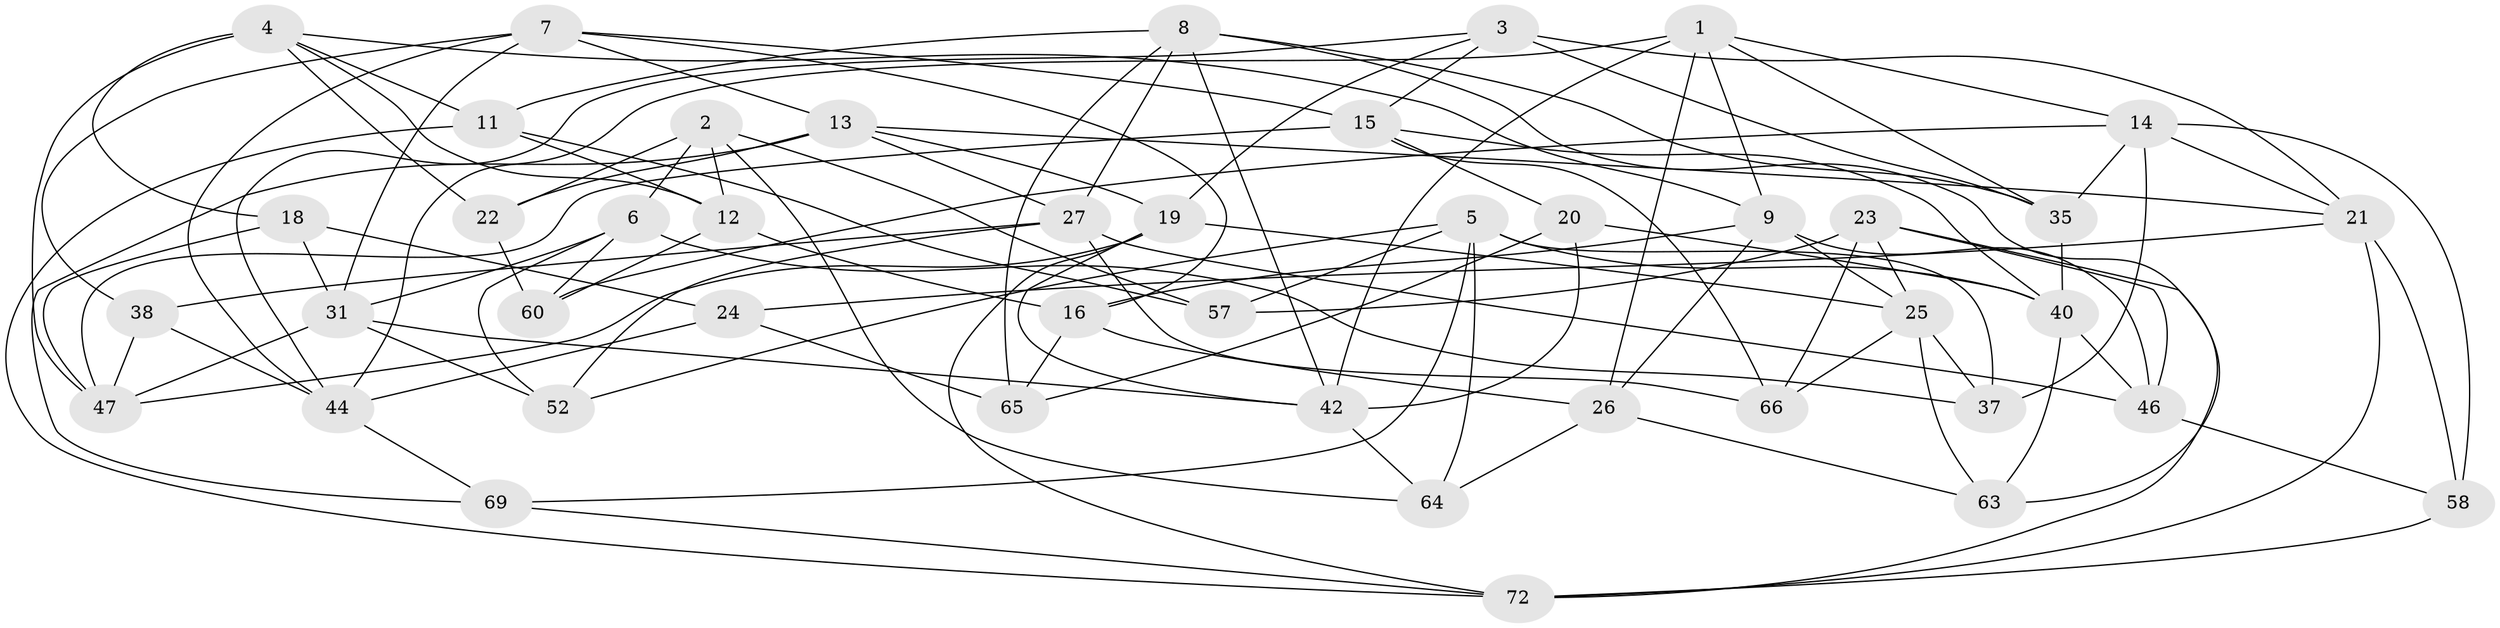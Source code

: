 // original degree distribution, {4: 1.0}
// Generated by graph-tools (version 1.1) at 2025/42/03/06/25 10:42:20]
// undirected, 44 vertices, 112 edges
graph export_dot {
graph [start="1"]
  node [color=gray90,style=filled];
  1 [super="+71"];
  2 [super="+45"];
  3 [super="+28"];
  4 [super="+53"];
  5 [super="+54"];
  6 [super="+36"];
  7 [super="+67"];
  8 [super="+10"];
  9 [super="+29"];
  11 [super="+33"];
  12 [super="+30"];
  13 [super="+17"];
  14 [super="+68"];
  15 [super="+59"];
  16 [super="+70"];
  18;
  19 [super="+34"];
  20;
  21 [super="+55"];
  22;
  23 [super="+39"];
  24;
  25 [super="+49"];
  26 [super="+43"];
  27 [super="+48"];
  31 [super="+32"];
  35 [super="+56"];
  37;
  38;
  40 [super="+41"];
  42 [super="+50"];
  44 [super="+61"];
  46 [super="+51"];
  47 [super="+62"];
  52;
  57;
  58;
  60;
  63;
  64;
  65;
  66;
  69;
  72 [super="+73"];
  1 -- 44;
  1 -- 9;
  1 -- 14;
  1 -- 26;
  1 -- 35;
  1 -- 42;
  2 -- 64;
  2 -- 6 [weight=2];
  2 -- 22;
  2 -- 57;
  2 -- 12;
  3 -- 35 [weight=2];
  3 -- 44;
  3 -- 19;
  3 -- 21;
  3 -- 15;
  4 -- 11;
  4 -- 12;
  4 -- 9;
  4 -- 18;
  4 -- 22;
  4 -- 47;
  5 -- 52;
  5 -- 64;
  5 -- 57;
  5 -- 37;
  5 -- 69;
  5 -- 40;
  6 -- 52;
  6 -- 37;
  6 -- 60;
  6 -- 31;
  7 -- 16;
  7 -- 44;
  7 -- 38;
  7 -- 13;
  7 -- 31;
  7 -- 15;
  8 -- 42;
  8 -- 63;
  8 -- 65;
  8 -- 35;
  8 -- 11;
  8 -- 27;
  9 -- 25;
  9 -- 46;
  9 -- 16;
  9 -- 26;
  11 -- 57;
  11 -- 72;
  11 -- 12 [weight=2];
  12 -- 60;
  12 -- 16;
  13 -- 21;
  13 -- 22;
  13 -- 27;
  13 -- 19;
  13 -- 69;
  14 -- 60;
  14 -- 21;
  14 -- 58;
  14 -- 35;
  14 -- 37;
  15 -- 66;
  15 -- 40;
  15 -- 47;
  15 -- 20;
  16 -- 65;
  16 -- 26 [weight=2];
  18 -- 47;
  18 -- 24;
  18 -- 31;
  19 -- 25;
  19 -- 72;
  19 -- 42;
  19 -- 47;
  20 -- 65;
  20 -- 42;
  20 -- 40;
  21 -- 24;
  21 -- 72;
  21 -- 58;
  22 -- 60;
  23 -- 66;
  23 -- 46 [weight=2];
  23 -- 57;
  23 -- 72;
  23 -- 25;
  24 -- 44;
  24 -- 65;
  25 -- 37;
  25 -- 66;
  25 -- 63;
  26 -- 64;
  26 -- 63;
  27 -- 66;
  27 -- 46;
  27 -- 52;
  27 -- 38;
  31 -- 47;
  31 -- 42;
  31 -- 52;
  35 -- 40;
  38 -- 47;
  38 -- 44;
  40 -- 46;
  40 -- 63;
  42 -- 64;
  44 -- 69;
  46 -- 58;
  58 -- 72;
  69 -- 72;
}

